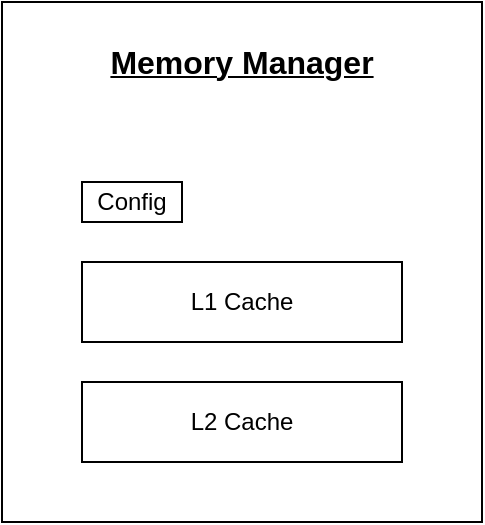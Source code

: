 <mxfile version="12.3.3" type="github" pages="1"><diagram id="OwZxDA4KGnGo6V6YmN54" name="Page-1"><mxGraphModel dx="1024" dy="534" grid="1" gridSize="10" guides="1" tooltips="1" connect="1" arrows="1" fold="1" page="1" pageScale="1" pageWidth="10000" pageHeight="10000" math="0" shadow="0"><root><mxCell id="0"/><mxCell id="1" parent="0"/><mxCell id="XalcJNBbIodli1autW4Z-2" value="" style="rounded=0;whiteSpace=wrap;html=1;" vertex="1" parent="1"><mxGeometry x="140" y="90" width="240" height="260" as="geometry"/></mxCell><mxCell id="XalcJNBbIodli1autW4Z-3" value="&lt;b&gt;&lt;u&gt;&lt;font style=&quot;font-size: 16px&quot;&gt;Memory Manager&lt;/font&gt;&lt;/u&gt;&lt;/b&gt;" style="text;html=1;strokeColor=none;fillColor=none;align=center;verticalAlign=middle;whiteSpace=wrap;rounded=0;" vertex="1" parent="1"><mxGeometry x="185" y="110" width="150" height="20" as="geometry"/></mxCell><mxCell id="XalcJNBbIodli1autW4Z-4" value="L1 Cache" style="rounded=0;whiteSpace=wrap;html=1;" vertex="1" parent="1"><mxGeometry x="180" y="220" width="160" height="40" as="geometry"/></mxCell><mxCell id="XalcJNBbIodli1autW4Z-5" value="L2 Cache" style="rounded=0;whiteSpace=wrap;html=1;" vertex="1" parent="1"><mxGeometry x="180" y="280" width="160" height="40" as="geometry"/></mxCell><mxCell id="XalcJNBbIodli1autW4Z-6" value="Config" style="rounded=0;whiteSpace=wrap;html=1;" vertex="1" parent="1"><mxGeometry x="180" y="180" width="50" height="20" as="geometry"/></mxCell></root></mxGraphModel></diagram></mxfile>